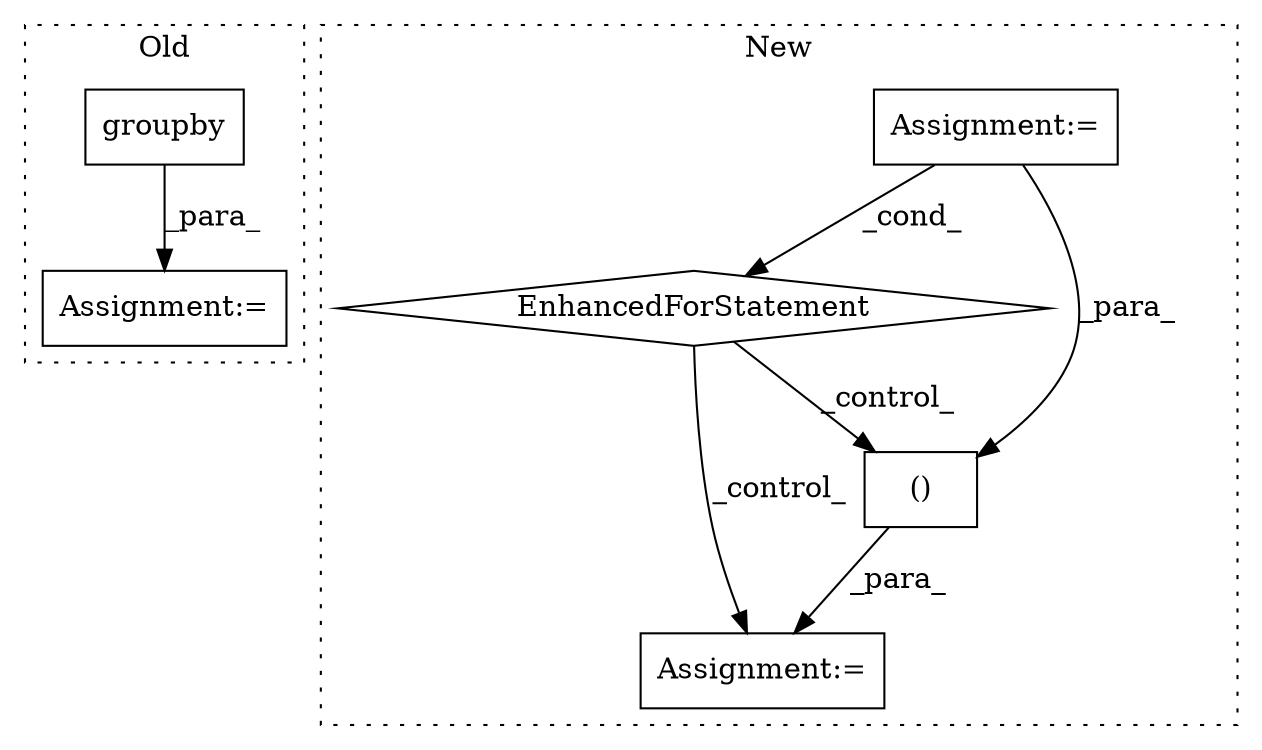 digraph G {
subgraph cluster0 {
1 [label="groupby" a="32" s="8821,8830" l="8,1" shape="box"];
4 [label="Assignment:=" a="7" s="8736,8831" l="64,2" shape="box"];
label = "Old";
style="dotted";
}
subgraph cluster1 {
2 [label="EnhancedForStatement" a="70" s="8786,8938" l="53,2" shape="diamond"];
3 [label="Assignment:=" a="7" s="8786,8938" l="53,2" shape="box"];
5 [label="Assignment:=" a="7" s="9040" l="1" shape="box"];
6 [label="()" a="106" s="8970" l="52" shape="box"];
label = "New";
style="dotted";
}
1 -> 4 [label="_para_"];
2 -> 5 [label="_control_"];
2 -> 6 [label="_control_"];
3 -> 6 [label="_para_"];
3 -> 2 [label="_cond_"];
6 -> 5 [label="_para_"];
}